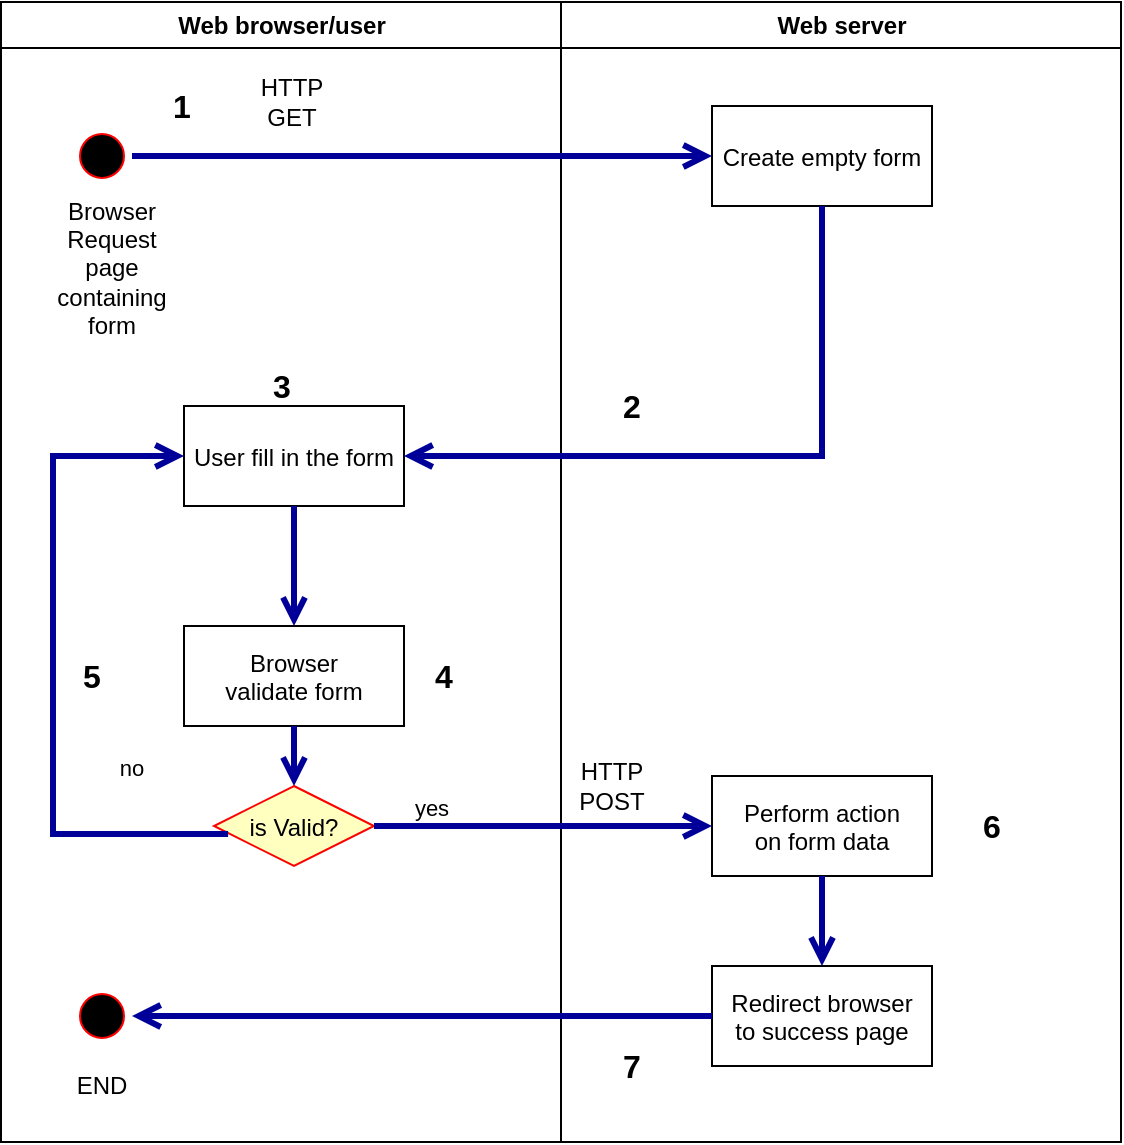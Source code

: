 <mxfile version="14.6.13" type="device"><diagram name="Page-1" id="e7e014a7-5840-1c2e-5031-d8a46d1fe8dd"><mxGraphModel dx="1102" dy="826" grid="1" gridSize="10" guides="1" tooltips="1" connect="1" arrows="1" fold="1" page="1" pageScale="1" pageWidth="1169" pageHeight="826" background="#ffffff" math="0" shadow="0"><root><mxCell id="0"/><mxCell id="1" parent="0"/><mxCell id="2" value="Web browser/user" style="swimlane;whiteSpace=wrap" parent="1" vertex="1"><mxGeometry x="164.5" y="128" width="280" height="570" as="geometry"/></mxCell><mxCell id="5" value="" style="ellipse;shape=startState;fillColor=#000000;strokeColor=#ff0000;" parent="2" vertex="1"><mxGeometry x="35.5" y="62" width="30" height="30" as="geometry"/></mxCell><mxCell id="QV6vpmHrSilZCpZtX32P-41" value="Browser Request page containing form" style="text;html=1;strokeColor=none;fillColor=none;align=center;verticalAlign=middle;whiteSpace=wrap;rounded=0;" vertex="1" parent="2"><mxGeometry x="35.5" y="122.5" width="40" height="20" as="geometry"/></mxCell><mxCell id="8" value="User fill in the form" style="" parent="2" vertex="1"><mxGeometry x="91.5" y="202" width="110" height="50" as="geometry"/></mxCell><mxCell id="10" value="Browser &#10;validate form" style="" parent="2" vertex="1"><mxGeometry x="91.5" y="312" width="110" height="50" as="geometry"/></mxCell><mxCell id="11" value="" style="endArrow=open;strokeColor=#000099;endFill=1;rounded=0;verticalAlign=bottom;strokeWidth=3;endSize=8;" parent="2" source="8" target="10" edge="1"><mxGeometry relative="1" as="geometry"/></mxCell><mxCell id="QV6vpmHrSilZCpZtX32P-44" value="is Valid?" style="rhombus;fillColor=#ffffc0;strokeColor=#ff0000;" vertex="1" parent="2"><mxGeometry x="106.5" y="392" width="80" height="40" as="geometry"/></mxCell><mxCell id="20" value="" style="endArrow=open;strokeColor=#000099;endFill=1;rounded=0;verticalAlign=bottom;strokeWidth=3;endSize=8;" parent="2" source="10" target="QV6vpmHrSilZCpZtX32P-44" edge="1"><mxGeometry relative="1" as="geometry"/></mxCell><mxCell id="QV6vpmHrSilZCpZtX32P-45" value="no" style="edgeStyle=elbowEdgeStyle;elbow=horizontal;align=center;verticalAlign=bottom;endArrow=open;endSize=8;strokeColor=#000099;endFill=1;rounded=0;exitX=0.088;exitY=0.6;exitDx=0;exitDy=0;exitPerimeter=0;entryX=0;entryY=0.5;entryDx=0;entryDy=0;strokeWidth=3;" edge="1" parent="2" source="QV6vpmHrSilZCpZtX32P-44" target="8"><mxGeometry x="-0.719" y="-24" relative="1" as="geometry"><mxPoint x="65.5" y="512" as="targetPoint"/><mxPoint x="65.5" y="452" as="sourcePoint"/><Array as="points"><mxPoint x="26" y="322"/></Array><mxPoint as="offset"/></mxGeometry></mxCell><mxCell id="QV6vpmHrSilZCpZtX32P-50" value="" style="ellipse;shape=startState;fillColor=#000000;strokeColor=#ff0000;" vertex="1" parent="2"><mxGeometry x="35.5" y="492" width="30" height="30" as="geometry"/></mxCell><mxCell id="QV6vpmHrSilZCpZtX32P-52" value="END" style="text;html=1;strokeColor=none;fillColor=none;align=center;verticalAlign=middle;whiteSpace=wrap;rounded=0;" vertex="1" parent="2"><mxGeometry x="30.5" y="532" width="40" height="20" as="geometry"/></mxCell><mxCell id="QV6vpmHrSilZCpZtX32P-54" value="1" style="text;html=1;strokeColor=none;fillColor=none;align=center;verticalAlign=middle;whiteSpace=wrap;rounded=0;fontSize=16;fontStyle=1" vertex="1" parent="2"><mxGeometry x="70.5" y="42" width="40" height="20" as="geometry"/></mxCell><mxCell id="QV6vpmHrSilZCpZtX32P-56" value="3" style="text;html=1;strokeColor=none;fillColor=none;align=center;verticalAlign=middle;whiteSpace=wrap;rounded=0;fontSize=16;fontStyle=1" vertex="1" parent="2"><mxGeometry x="120" y="182" width="40" height="20" as="geometry"/></mxCell><mxCell id="QV6vpmHrSilZCpZtX32P-58" value="4" style="text;html=1;strokeColor=none;fillColor=none;align=center;verticalAlign=middle;whiteSpace=wrap;rounded=0;fontSize=16;fontStyle=1" vertex="1" parent="2"><mxGeometry x="201.5" y="327" width="40" height="20" as="geometry"/></mxCell><mxCell id="QV6vpmHrSilZCpZtX32P-59" value="5" style="text;html=1;strokeColor=none;fillColor=none;align=center;verticalAlign=middle;whiteSpace=wrap;rounded=0;fontSize=16;fontStyle=1" vertex="1" parent="2"><mxGeometry x="25.5" y="327" width="40" height="20" as="geometry"/></mxCell><mxCell id="3" value="Web server" style="swimlane;whiteSpace=wrap" parent="1" vertex="1"><mxGeometry x="444.5" y="128" width="280" height="570" as="geometry"/></mxCell><mxCell id="7" value="Create empty form" style="" parent="3" vertex="1"><mxGeometry x="75.5" y="52" width="110" height="50" as="geometry"/></mxCell><mxCell id="QV6vpmHrSilZCpZtX32P-46" value="Perform action &#10;on form data" style="" vertex="1" parent="3"><mxGeometry x="75.5" y="387" width="110" height="50" as="geometry"/></mxCell><mxCell id="QV6vpmHrSilZCpZtX32P-48" value="Redirect browser &#10;to success page" style="" vertex="1" parent="3"><mxGeometry x="75.5" y="482" width="110" height="50" as="geometry"/></mxCell><mxCell id="QV6vpmHrSilZCpZtX32P-49" value="" style="endArrow=open;strokeColor=#000099;endFill=1;rounded=0;exitX=0.5;exitY=1;exitDx=0;exitDy=0;entryX=0.5;entryY=0;entryDx=0;entryDy=0;verticalAlign=bottom;strokeWidth=3;endSize=8;" edge="1" parent="3" source="QV6vpmHrSilZCpZtX32P-46" target="QV6vpmHrSilZCpZtX32P-48"><mxGeometry relative="1" as="geometry"><mxPoint x="430.5" y="170" as="sourcePoint"/><mxPoint x="430.5" y="230" as="targetPoint"/></mxGeometry></mxCell><mxCell id="QV6vpmHrSilZCpZtX32P-57" value="HTTP POST" style="text;html=1;strokeColor=none;fillColor=none;align=center;verticalAlign=middle;whiteSpace=wrap;rounded=0;" vertex="1" parent="3"><mxGeometry x="5.5" y="382" width="40" height="20" as="geometry"/></mxCell><mxCell id="QV6vpmHrSilZCpZtX32P-60" value="6" style="text;html=1;strokeColor=none;fillColor=none;align=center;verticalAlign=middle;whiteSpace=wrap;rounded=0;fontSize=16;fontStyle=1" vertex="1" parent="3"><mxGeometry x="195.5" y="402" width="40" height="20" as="geometry"/></mxCell><mxCell id="QV6vpmHrSilZCpZtX32P-61" value="7" style="text;html=1;strokeColor=none;fillColor=none;align=center;verticalAlign=middle;whiteSpace=wrap;rounded=0;fontSize=16;fontStyle=1" vertex="1" parent="3"><mxGeometry x="15.5" y="522" width="40" height="20" as="geometry"/></mxCell><mxCell id="9" value="" style="endArrow=open;strokeColor=#000099;endFill=1;rounded=0;entryX=1;entryY=0.5;entryDx=0;entryDy=0;exitX=0.5;exitY=1;exitDx=0;exitDy=0;verticalAlign=bottom;strokeWidth=3;endSize=8;" parent="1" source="7" target="8" edge="1"><mxGeometry relative="1" as="geometry"><Array as="points"><mxPoint x="575" y="355"/></Array></mxGeometry></mxCell><mxCell id="6" value="" style="edgeStyle=elbowEdgeStyle;elbow=horizontal;verticalAlign=bottom;endArrow=open;endSize=8;endFill=1;rounded=0;strokeColor=#000099;strokeWidth=3;" parent="1" source="5" target="7" edge="1"><mxGeometry x="264.5" y="168" as="geometry"><mxPoint x="279.5" y="238" as="targetPoint"/></mxGeometry></mxCell><mxCell id="QV6vpmHrSilZCpZtX32P-43" value="HTTP GET" style="text;html=1;strokeColor=none;fillColor=none;align=center;verticalAlign=middle;whiteSpace=wrap;rounded=0;" vertex="1" parent="1"><mxGeometry x="290" y="168" width="40" height="20" as="geometry"/></mxCell><mxCell id="QV6vpmHrSilZCpZtX32P-47" value="yes" style="edgeStyle=elbowEdgeStyle;elbow=horizontal;align=center;verticalAlign=bottom;endArrow=open;endSize=8;strokeColor=#000099;exitX=1;exitY=0.5;endFill=1;rounded=0;entryX=0;entryY=0.5;exitDx=0;exitDy=0;entryDx=0;entryDy=0;strokeWidth=3;" edge="1" parent="1" source="QV6vpmHrSilZCpZtX32P-44" target="QV6vpmHrSilZCpZtX32P-46"><mxGeometry x="-0.657" relative="1" as="geometry"><mxPoint x="380" y="560" as="targetPoint"/><Array as="points"><mxPoint x="410" y="540"/></Array><mxPoint x="415" y="637.5" as="sourcePoint"/><mxPoint as="offset"/></mxGeometry></mxCell><mxCell id="QV6vpmHrSilZCpZtX32P-51" value="" style="endArrow=open;strokeColor=#000099;endFill=1;rounded=0;exitX=0;exitY=0.5;exitDx=0;exitDy=0;verticalAlign=bottom;strokeWidth=3;endSize=8;" edge="1" parent="1" source="QV6vpmHrSilZCpZtX32P-48" target="QV6vpmHrSilZCpZtX32P-50"><mxGeometry relative="1" as="geometry"><mxPoint x="869.565" y="408" as="sourcePoint"/><mxPoint x="810.435" y="680" as="targetPoint"/></mxGeometry></mxCell><mxCell id="QV6vpmHrSilZCpZtX32P-55" value="2" style="text;html=1;strokeColor=none;fillColor=none;align=center;verticalAlign=middle;whiteSpace=wrap;rounded=0;fontSize=16;fontStyle=1" vertex="1" parent="1"><mxGeometry x="460" y="320" width="40" height="20" as="geometry"/></mxCell></root></mxGraphModel></diagram></mxfile>